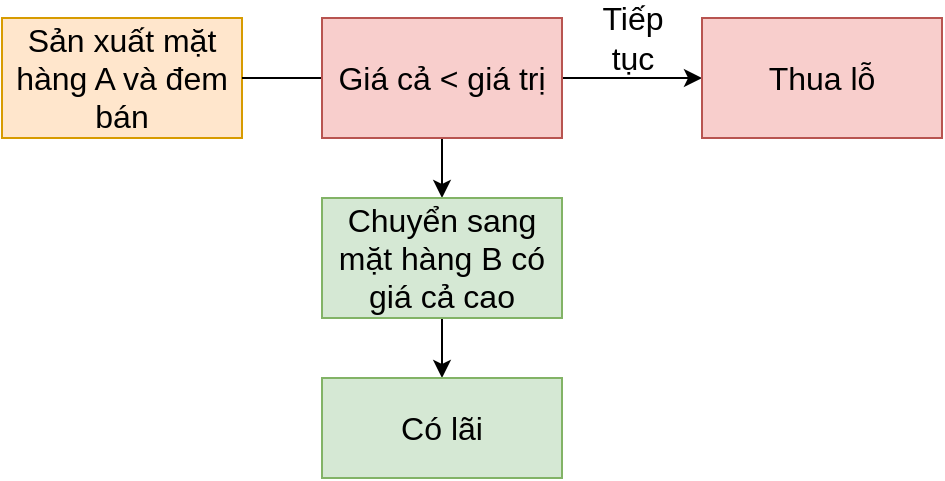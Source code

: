 <mxfile version="12.0.2" type="github" pages="1"><diagram id="J8z_wDqEODeGC3lH2L5T" name="Page-1"><mxGraphModel dx="854" dy="450" grid="1" gridSize="10" guides="1" tooltips="1" connect="1" arrows="1" fold="1" page="1" pageScale="1" pageWidth="850" pageHeight="1100" math="0" shadow="0"><root><mxCell id="0"/><mxCell id="1" parent="0"/><mxCell id="Q_fCKXbkNDwGyq7D-rKC-1" value="Sản xuất mặt hàng A và đem bán" style="rounded=0;whiteSpace=wrap;html=1;fontSize=16;fillColor=#ffe6cc;strokeColor=#d79b00;" vertex="1" parent="1"><mxGeometry x="220" y="210" width="120" height="60" as="geometry"/></mxCell><mxCell id="Q_fCKXbkNDwGyq7D-rKC-5" value="" style="endArrow=none;html=1;fontSize=16;exitX=1;exitY=0.5;exitDx=0;exitDy=0;" edge="1" parent="1" source="Q_fCKXbkNDwGyq7D-rKC-1"><mxGeometry width="50" height="50" relative="1" as="geometry"><mxPoint x="340" y="265" as="sourcePoint"/><mxPoint x="380" y="240" as="targetPoint"/></mxGeometry></mxCell><mxCell id="Q_fCKXbkNDwGyq7D-rKC-8" value="" style="edgeStyle=orthogonalEdgeStyle;rounded=0;orthogonalLoop=1;jettySize=auto;html=1;fontSize=16;entryX=0;entryY=0.5;entryDx=0;entryDy=0;" edge="1" parent="1" source="Q_fCKXbkNDwGyq7D-rKC-6" target="Q_fCKXbkNDwGyq7D-rKC-7"><mxGeometry relative="1" as="geometry"><mxPoint x="550" y="240" as="targetPoint"/></mxGeometry></mxCell><mxCell id="Q_fCKXbkNDwGyq7D-rKC-10" value="" style="edgeStyle=orthogonalEdgeStyle;rounded=0;orthogonalLoop=1;jettySize=auto;html=1;fontSize=16;" edge="1" parent="1" source="Q_fCKXbkNDwGyq7D-rKC-6" target="Q_fCKXbkNDwGyq7D-rKC-9"><mxGeometry relative="1" as="geometry"/></mxCell><mxCell id="Q_fCKXbkNDwGyq7D-rKC-6" value="Giá cả &amp;lt; giá trị" style="rounded=0;whiteSpace=wrap;html=1;fontSize=16;fillColor=#f8cecc;strokeColor=#b85450;" vertex="1" parent="1"><mxGeometry x="380" y="210" width="120" height="60" as="geometry"/></mxCell><mxCell id="Q_fCKXbkNDwGyq7D-rKC-12" value="" style="edgeStyle=orthogonalEdgeStyle;rounded=0;orthogonalLoop=1;jettySize=auto;html=1;fontSize=16;" edge="1" parent="1" source="Q_fCKXbkNDwGyq7D-rKC-9" target="Q_fCKXbkNDwGyq7D-rKC-11"><mxGeometry relative="1" as="geometry"/></mxCell><mxCell id="Q_fCKXbkNDwGyq7D-rKC-9" value="Chuyển sang mặt hàng B có giá cả cao" style="rounded=0;whiteSpace=wrap;html=1;fontSize=16;fillColor=#d5e8d4;strokeColor=#82b366;" vertex="1" parent="1"><mxGeometry x="380" y="300" width="120" height="60" as="geometry"/></mxCell><mxCell id="Q_fCKXbkNDwGyq7D-rKC-11" value="Có lãi" style="rounded=0;whiteSpace=wrap;html=1;fontSize=16;fillColor=#d5e8d4;strokeColor=#82b366;" vertex="1" parent="1"><mxGeometry x="380" y="390" width="120" height="50" as="geometry"/></mxCell><mxCell id="Q_fCKXbkNDwGyq7D-rKC-7" value="Thua lỗ" style="rounded=0;whiteSpace=wrap;html=1;fontSize=16;fillColor=#f8cecc;strokeColor=#b85450;" vertex="1" parent="1"><mxGeometry x="570" y="210" width="120" height="60" as="geometry"/></mxCell><mxCell id="Q_fCKXbkNDwGyq7D-rKC-13" value="Tiếp tục" style="text;html=1;strokeColor=none;fillColor=none;align=center;verticalAlign=middle;whiteSpace=wrap;rounded=0;fontSize=16;" vertex="1" parent="1"><mxGeometry x="507.5" y="210" width="55" height="20" as="geometry"/></mxCell></root></mxGraphModel></diagram></mxfile>